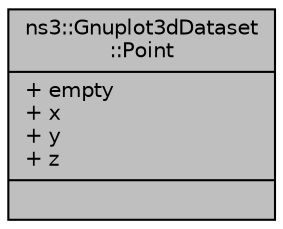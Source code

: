 digraph "ns3::Gnuplot3dDataset::Point"
{
  edge [fontname="Helvetica",fontsize="10",labelfontname="Helvetica",labelfontsize="10"];
  node [fontname="Helvetica",fontsize="10",shape=record];
  Node1 [label="{ns3::Gnuplot3dDataset\l::Point\n|+ empty\l+ x\l+ y\l+ z\l|}",height=0.2,width=0.4,color="black", fillcolor="grey75", style="filled", fontcolor="black"];
}
